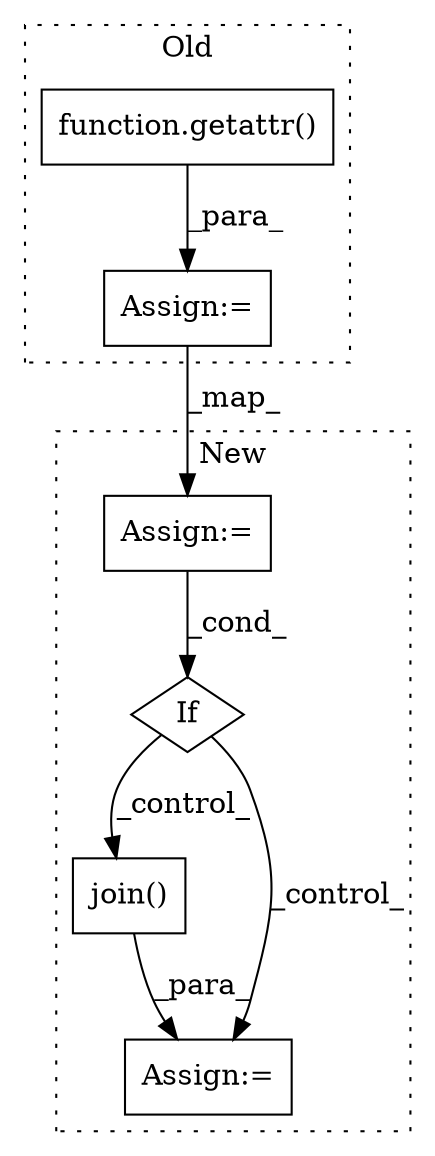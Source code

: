 digraph G {
subgraph cluster0 {
1 [label="function.getattr()" a="75" s="8309,8346" l="8,1" shape="box"];
5 [label="Assign:=" a="68" s="8306" l="3" shape="box"];
label = "Old";
style="dotted";
}
subgraph cluster1 {
2 [label="join()" a="75" s="7491,7561" l="13,1" shape="box"];
3 [label="Assign:=" a="68" s="7488" l="3" shape="box"];
4 [label="If" a="96" s="7410" l="3" shape="diamond"];
6 [label="Assign:=" a="68" s="7354" l="3" shape="box"];
label = "New";
style="dotted";
}
1 -> 5 [label="_para_"];
2 -> 3 [label="_para_"];
4 -> 3 [label="_control_"];
4 -> 2 [label="_control_"];
5 -> 6 [label="_map_"];
6 -> 4 [label="_cond_"];
}